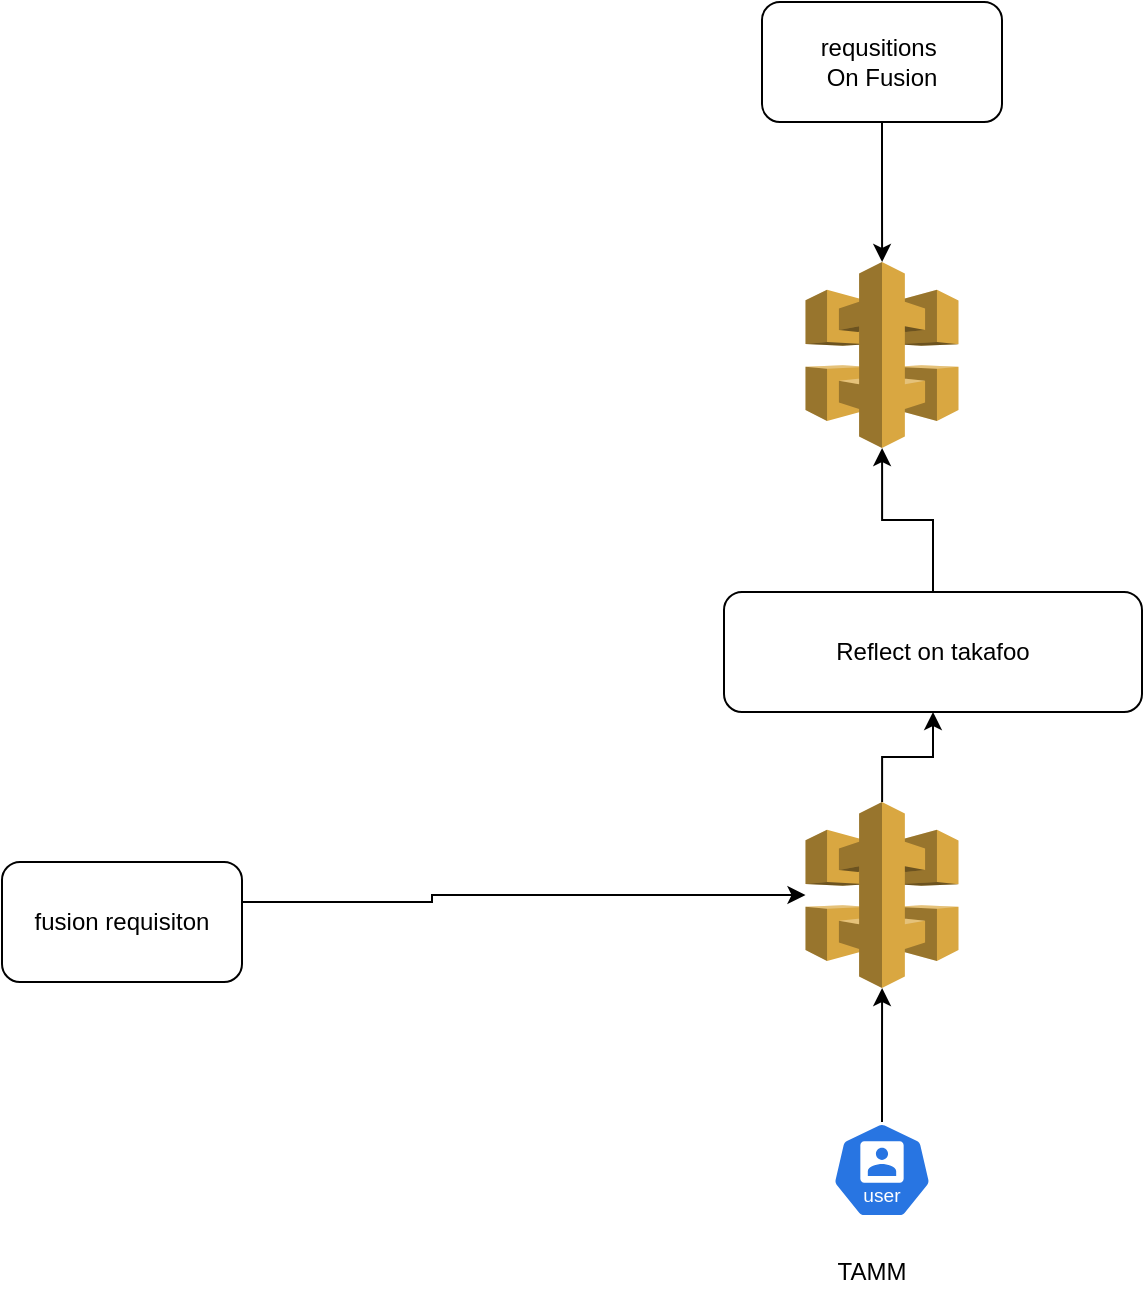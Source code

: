 <mxfile version="24.3.1" type="github">
  <diagram name="Page-1" id="_J3O-Rr1YHmK-X3NmFN2">
    <mxGraphModel dx="1434" dy="716" grid="1" gridSize="10" guides="1" tooltips="1" connect="1" arrows="1" fold="1" page="1" pageScale="1" pageWidth="850" pageHeight="1100" math="0" shadow="0">
      <root>
        <mxCell id="0" />
        <mxCell id="1" parent="0" />
        <mxCell id="vT_rWk7Zns5DS7UZJrqP-10" value="" style="edgeStyle=orthogonalEdgeStyle;rounded=0;orthogonalLoop=1;jettySize=auto;html=1;" edge="1" parent="1" source="vT_rWk7Zns5DS7UZJrqP-2" target="vT_rWk7Zns5DS7UZJrqP-4">
          <mxGeometry relative="1" as="geometry" />
        </mxCell>
        <mxCell id="vT_rWk7Zns5DS7UZJrqP-2" value="requsitions&amp;nbsp;&lt;div&gt;On Fusion&lt;/div&gt;" style="rounded=1;whiteSpace=wrap;html=1;" vertex="1" parent="1">
          <mxGeometry x="450" y="50" width="120" height="60" as="geometry" />
        </mxCell>
        <mxCell id="vT_rWk7Zns5DS7UZJrqP-18" style="edgeStyle=orthogonalEdgeStyle;rounded=0;orthogonalLoop=1;jettySize=auto;html=1;" edge="1" parent="1" source="vT_rWk7Zns5DS7UZJrqP-3" target="vT_rWk7Zns5DS7UZJrqP-4">
          <mxGeometry relative="1" as="geometry" />
        </mxCell>
        <mxCell id="vT_rWk7Zns5DS7UZJrqP-3" value="Reflect on takafoo" style="rounded=1;whiteSpace=wrap;html=1;" vertex="1" parent="1">
          <mxGeometry x="431" y="345" width="209" height="60" as="geometry" />
        </mxCell>
        <mxCell id="vT_rWk7Zns5DS7UZJrqP-4" value="" style="outlineConnect=0;dashed=0;verticalLabelPosition=bottom;verticalAlign=top;align=center;html=1;shape=mxgraph.aws3.api_gateway;fillColor=#D9A741;gradientColor=none;" vertex="1" parent="1">
          <mxGeometry x="471.75" y="180" width="76.5" height="93" as="geometry" />
        </mxCell>
        <mxCell id="vT_rWk7Zns5DS7UZJrqP-14" value="" style="edgeStyle=orthogonalEdgeStyle;rounded=0;orthogonalLoop=1;jettySize=auto;html=1;" edge="1" parent="1" source="vT_rWk7Zns5DS7UZJrqP-7" target="vT_rWk7Zns5DS7UZJrqP-13">
          <mxGeometry relative="1" as="geometry" />
        </mxCell>
        <mxCell id="vT_rWk7Zns5DS7UZJrqP-7" value="" style="aspect=fixed;sketch=0;html=1;dashed=0;whitespace=wrap;fillColor=#2875E2;strokeColor=#ffffff;points=[[0.005,0.63,0],[0.1,0.2,0],[0.9,0.2,0],[0.5,0,0],[0.995,0.63,0],[0.72,0.99,0],[0.5,1,0],[0.28,0.99,0]];shape=mxgraph.kubernetes.icon2;kubernetesLabel=1;prIcon=user" vertex="1" parent="1">
          <mxGeometry x="485" y="610" width="50" height="48" as="geometry" />
        </mxCell>
        <mxCell id="vT_rWk7Zns5DS7UZJrqP-8" value="TAMM" style="text;html=1;align=center;verticalAlign=middle;whiteSpace=wrap;rounded=0;" vertex="1" parent="1">
          <mxGeometry x="475" y="670" width="60" height="30" as="geometry" />
        </mxCell>
        <mxCell id="vT_rWk7Zns5DS7UZJrqP-15" value="" style="edgeStyle=orthogonalEdgeStyle;rounded=0;orthogonalLoop=1;jettySize=auto;html=1;" edge="1" parent="1" source="vT_rWk7Zns5DS7UZJrqP-13" target="vT_rWk7Zns5DS7UZJrqP-3">
          <mxGeometry relative="1" as="geometry" />
        </mxCell>
        <mxCell id="vT_rWk7Zns5DS7UZJrqP-13" value="" style="outlineConnect=0;dashed=0;verticalLabelPosition=bottom;verticalAlign=top;align=center;html=1;shape=mxgraph.aws3.api_gateway;fillColor=#D9A741;gradientColor=none;" vertex="1" parent="1">
          <mxGeometry x="471.75" y="450" width="76.5" height="93" as="geometry" />
        </mxCell>
        <mxCell id="vT_rWk7Zns5DS7UZJrqP-17" style="edgeStyle=orthogonalEdgeStyle;rounded=0;orthogonalLoop=1;jettySize=auto;html=1;" edge="1" parent="1" target="vT_rWk7Zns5DS7UZJrqP-13">
          <mxGeometry relative="1" as="geometry">
            <mxPoint x="180" y="500" as="sourcePoint" />
            <Array as="points">
              <mxPoint x="285" y="500" />
            </Array>
          </mxGeometry>
        </mxCell>
        <mxCell id="vT_rWk7Zns5DS7UZJrqP-20" value="fusion requisiton" style="rounded=1;whiteSpace=wrap;html=1;" vertex="1" parent="1">
          <mxGeometry x="70" y="480" width="120" height="60" as="geometry" />
        </mxCell>
      </root>
    </mxGraphModel>
  </diagram>
</mxfile>
